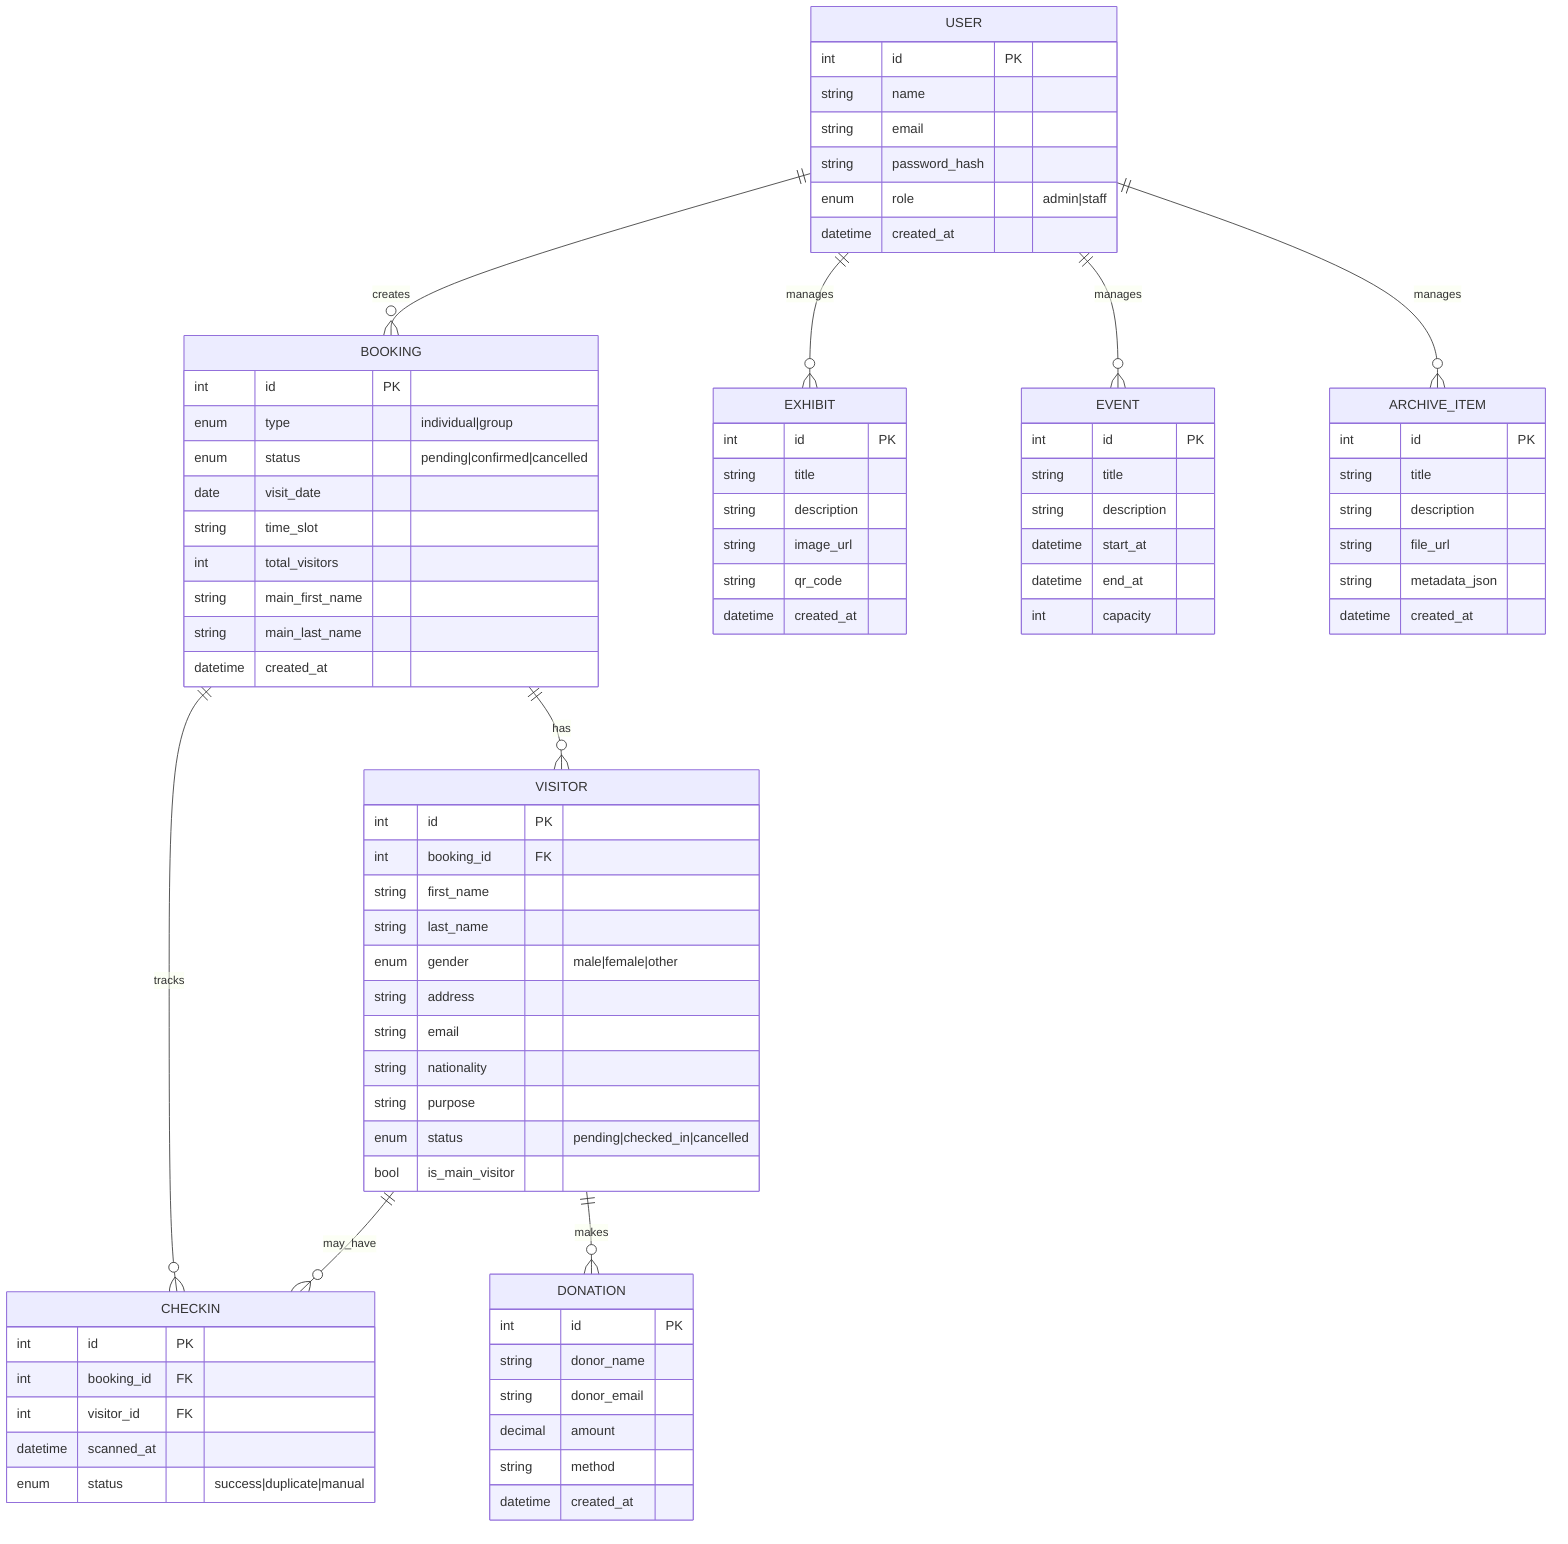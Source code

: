 erDiagram
  BOOKING ||--o{ VISITOR : "has"
  BOOKING ||--o{ CHECKIN : "tracks"
  VISITOR ||--o{ CHECKIN : "may_have"
  USER ||--o{ BOOKING : "creates"
  USER ||--o{ EXHIBIT : "manages"
  USER ||--o{ EVENT : "manages"
  USER ||--o{ ARCHIVE_ITEM : "manages"
  VISITOR ||--o{ DONATION : "makes"

  BOOKING {
    int id PK
    enum type "individual|group"
    enum status "pending|confirmed|cancelled"
    date visit_date
    string time_slot
    int total_visitors
    string main_first_name
    string main_last_name
    datetime created_at
  }

  VISITOR {
    int id PK
    int booking_id FK
    string first_name
    string last_name
    enum gender "male|female|other"
    string address
    string email
    string nationality
    string purpose
    enum status "pending|checked_in|cancelled"
    bool is_main_visitor
  }

  CHECKIN {
    int id PK
    int booking_id FK
    int visitor_id FK
    datetime scanned_at
    enum status "success|duplicate|manual"
  }

  USER {
    int id PK
    string name
    string email
    string password_hash
    enum role "admin|staff"
    datetime created_at
  }

  EXHIBIT {
    int id PK
    string title
    string description
    string image_url
    string qr_code
    datetime created_at
  }

  EVENT {
    int id PK
    string title
    string description
    datetime start_at
    datetime end_at
    int capacity
  }

  DONATION {
    int id PK
    string donor_name
    string donor_email
    decimal amount
    string method
    datetime created_at
  }

  ARCHIVE_ITEM {
    int id PK
    string title
    string description
    string file_url
    string metadata_json
    datetime created_at
  }